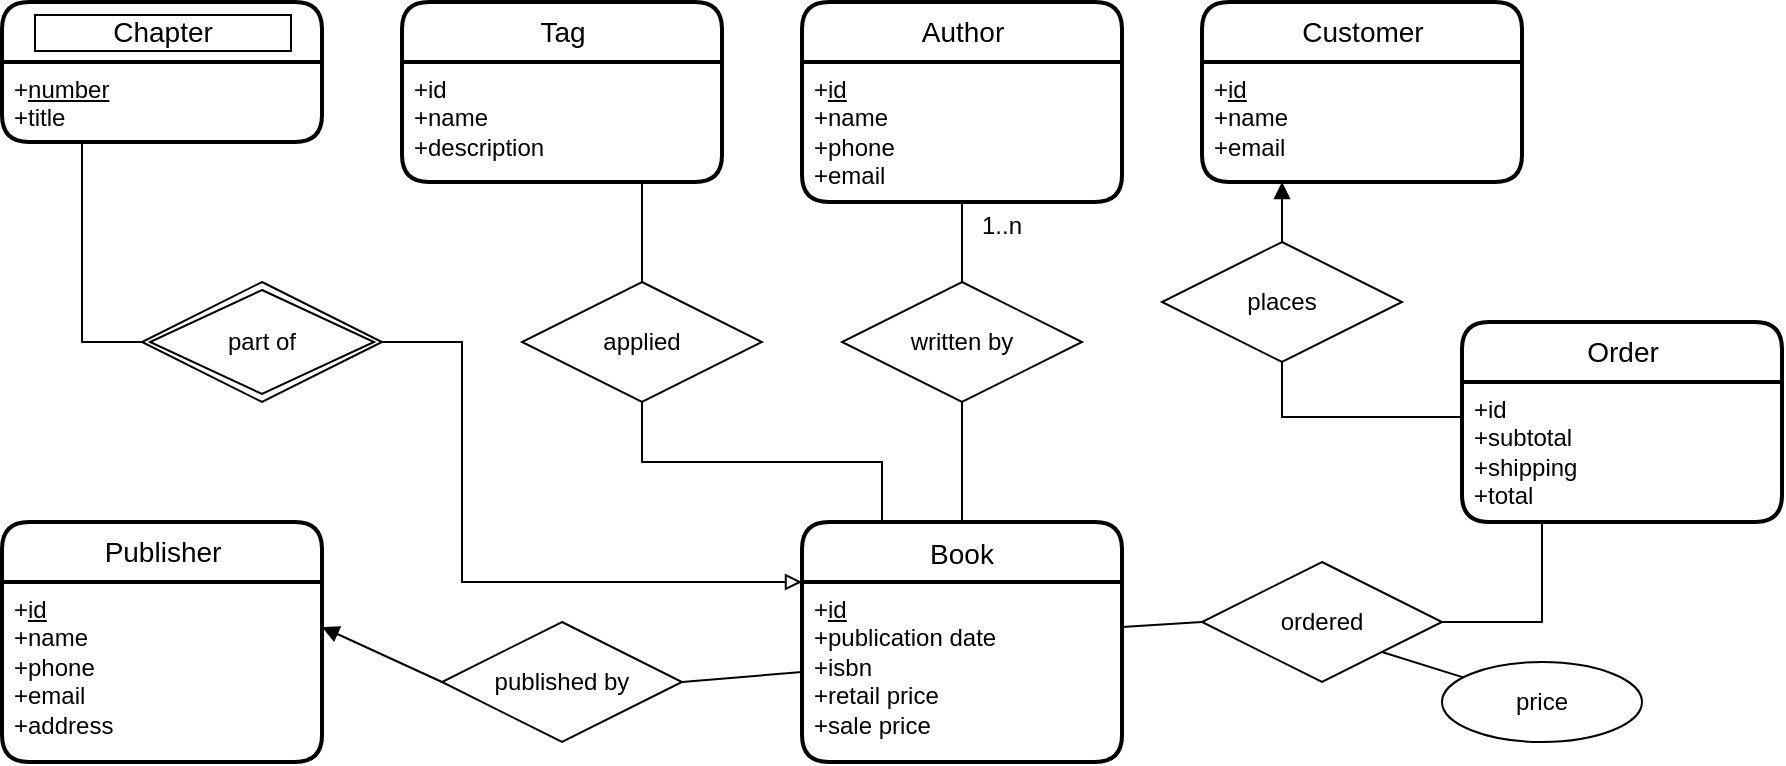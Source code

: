 <mxfile version="16.5.5" type="device"><diagram id="MwO5r6A6BEzm4q-yuw_5" name="Page-1"><mxGraphModel dx="716" dy="419" grid="1" gridSize="10" guides="1" tooltips="1" connect="1" arrows="1" fold="1" page="1" pageScale="1" pageWidth="1100" pageHeight="850" math="0" shadow="0"><root><mxCell id="0"/><mxCell id="1" parent="0"/><mxCell id="J2ZHEj3pPXso72X4drcM-1" value="Book" style="swimlane;childLayout=stackLayout;horizontal=1;startSize=30;horizontalStack=0;rounded=1;fontSize=14;fontStyle=0;strokeWidth=2;resizeParent=0;resizeLast=1;shadow=0;dashed=0;align=center;" parent="1" vertex="1"><mxGeometry x="440" y="300" width="160" height="120" as="geometry"/></mxCell><mxCell id="J2ZHEj3pPXso72X4drcM-2" value="+&lt;u&gt;id&lt;/u&gt;&lt;br&gt;+publication date&lt;br&gt;+isbn&lt;br&gt;+retail price&lt;br&gt;+sale price" style="align=left;strokeColor=none;fillColor=none;spacingLeft=4;fontSize=12;verticalAlign=top;resizable=0;rotatable=0;part=1;html=1;" parent="J2ZHEj3pPXso72X4drcM-1" vertex="1"><mxGeometry y="30" width="160" height="90" as="geometry"/></mxCell><mxCell id="J2ZHEj3pPXso72X4drcM-4" value="Author" style="swimlane;childLayout=stackLayout;horizontal=1;startSize=30;horizontalStack=0;rounded=1;fontSize=14;fontStyle=0;strokeWidth=2;resizeParent=0;resizeLast=1;shadow=0;dashed=0;align=center;html=1;" parent="1" vertex="1"><mxGeometry x="440" y="40" width="160" height="100" as="geometry"/></mxCell><mxCell id="J2ZHEj3pPXso72X4drcM-5" value="+&lt;u&gt;id&lt;/u&gt;&lt;br&gt;+name&lt;br&gt;+phone&lt;br&gt;+email" style="align=left;strokeColor=none;fillColor=none;spacingLeft=4;fontSize=12;verticalAlign=top;resizable=0;rotatable=0;part=1;html=1;" parent="J2ZHEj3pPXso72X4drcM-4" vertex="1"><mxGeometry y="30" width="160" height="70" as="geometry"/></mxCell><mxCell id="J2ZHEj3pPXso72X4drcM-6" value="Publisher" style="swimlane;childLayout=stackLayout;horizontal=1;startSize=30;horizontalStack=0;rounded=1;fontSize=14;fontStyle=0;strokeWidth=2;resizeParent=0;resizeLast=1;shadow=0;dashed=0;align=center;html=1;" parent="1" vertex="1"><mxGeometry x="40" y="300" width="160" height="120" as="geometry"/></mxCell><mxCell id="J2ZHEj3pPXso72X4drcM-7" value="+&lt;u&gt;id&lt;/u&gt;&lt;br&gt;+name&lt;br&gt;+phone&lt;br&gt;+email&lt;br&gt;+address" style="align=left;strokeColor=none;fillColor=none;spacingLeft=4;fontSize=12;verticalAlign=top;resizable=0;rotatable=0;part=1;html=1;" parent="J2ZHEj3pPXso72X4drcM-6" vertex="1"><mxGeometry y="30" width="160" height="90" as="geometry"/></mxCell><mxCell id="J2ZHEj3pPXso72X4drcM-10" style="edgeStyle=none;rounded=0;orthogonalLoop=1;jettySize=auto;html=1;exitX=0.5;exitY=1;exitDx=0;exitDy=0;entryX=0.5;entryY=0;entryDx=0;entryDy=0;endArrow=none;endFill=0;" parent="1" source="J2ZHEj3pPXso72X4drcM-8" target="J2ZHEj3pPXso72X4drcM-1" edge="1"><mxGeometry relative="1" as="geometry"/></mxCell><mxCell id="J2ZHEj3pPXso72X4drcM-8" value="written by" style="shape=rhombus;perimeter=rhombusPerimeter;whiteSpace=wrap;html=1;align=center;" parent="1" vertex="1"><mxGeometry x="460" y="180" width="120" height="60" as="geometry"/></mxCell><mxCell id="J2ZHEj3pPXso72X4drcM-12" style="edgeStyle=none;rounded=0;orthogonalLoop=1;jettySize=auto;html=1;exitX=1;exitY=0.5;exitDx=0;exitDy=0;entryX=0;entryY=0.5;entryDx=0;entryDy=0;endArrow=none;endFill=0;" parent="1" source="J2ZHEj3pPXso72X4drcM-11" target="J2ZHEj3pPXso72X4drcM-2" edge="1"><mxGeometry relative="1" as="geometry"/></mxCell><mxCell id="J2ZHEj3pPXso72X4drcM-13" style="edgeStyle=none;rounded=0;orthogonalLoop=1;jettySize=auto;html=1;exitX=0;exitY=0.5;exitDx=0;exitDy=0;entryX=1;entryY=0.25;entryDx=0;entryDy=0;endArrow=block;endFill=1;" parent="1" source="J2ZHEj3pPXso72X4drcM-11" target="J2ZHEj3pPXso72X4drcM-7" edge="1"><mxGeometry relative="1" as="geometry"/></mxCell><mxCell id="J2ZHEj3pPXso72X4drcM-11" value="published by" style="shape=rhombus;perimeter=rhombusPerimeter;whiteSpace=wrap;html=1;align=center;" parent="1" vertex="1"><mxGeometry x="260" y="350" width="120" height="60" as="geometry"/></mxCell><mxCell id="J2ZHEj3pPXso72X4drcM-14" value="&amp;nbsp; &amp;nbsp; &amp;nbsp; &amp;nbsp; &amp;nbsp; Chapter&amp;nbsp; &amp;nbsp; &amp;nbsp; &amp;nbsp; &amp;nbsp;&amp;nbsp;" style="swimlane;childLayout=stackLayout;horizontal=1;startSize=30;horizontalStack=0;rounded=1;fontSize=14;fontStyle=0;strokeWidth=2;resizeParent=0;resizeLast=1;shadow=0;dashed=0;align=center;html=1;labelBorderColor=#000000;" parent="1" vertex="1"><mxGeometry x="40" y="40" width="160" height="70" as="geometry"/></mxCell><mxCell id="J2ZHEj3pPXso72X4drcM-15" value="+&lt;u&gt;number&lt;/u&gt;&lt;br&gt;+title" style="align=left;strokeColor=none;fillColor=none;spacingLeft=4;fontSize=12;verticalAlign=top;resizable=0;rotatable=0;part=1;html=1;" parent="J2ZHEj3pPXso72X4drcM-14" vertex="1"><mxGeometry y="30" width="160" height="40" as="geometry"/></mxCell><mxCell id="J2ZHEj3pPXso72X4drcM-17" style="edgeStyle=orthogonalEdgeStyle;rounded=0;orthogonalLoop=1;jettySize=auto;html=1;exitX=0;exitY=0.5;exitDx=0;exitDy=0;entryX=0.25;entryY=1;entryDx=0;entryDy=0;endArrow=none;endFill=0;" parent="1" source="J2ZHEj3pPXso72X4drcM-16" target="J2ZHEj3pPXso72X4drcM-15" edge="1"><mxGeometry relative="1" as="geometry"/></mxCell><mxCell id="J2ZHEj3pPXso72X4drcM-18" style="edgeStyle=orthogonalEdgeStyle;rounded=0;orthogonalLoop=1;jettySize=auto;html=1;exitX=1;exitY=0.5;exitDx=0;exitDy=0;entryX=0;entryY=0.25;entryDx=0;entryDy=0;endArrow=block;endFill=0;" parent="1" source="J2ZHEj3pPXso72X4drcM-16" target="J2ZHEj3pPXso72X4drcM-1" edge="1"><mxGeometry relative="1" as="geometry"><Array as="points"><mxPoint x="270" y="210"/><mxPoint x="270" y="330"/></Array></mxGeometry></mxCell><mxCell id="J2ZHEj3pPXso72X4drcM-16" value="part of" style="shape=rhombus;double=1;perimeter=rhombusPerimeter;whiteSpace=wrap;html=1;align=center;" parent="1" vertex="1"><mxGeometry x="110" y="180" width="120" height="60" as="geometry"/></mxCell><mxCell id="J2ZHEj3pPXso72X4drcM-19" value="Tag" style="swimlane;childLayout=stackLayout;horizontal=1;startSize=30;horizontalStack=0;rounded=1;fontSize=14;fontStyle=0;strokeWidth=2;resizeParent=0;resizeLast=1;shadow=0;dashed=0;align=center;html=1;" parent="1" vertex="1"><mxGeometry x="240" y="40" width="160" height="90" as="geometry"/></mxCell><mxCell id="J2ZHEj3pPXso72X4drcM-20" value="+id&lt;br&gt;+name&lt;br&gt;+description" style="align=left;strokeColor=none;fillColor=none;spacingLeft=4;fontSize=12;verticalAlign=top;resizable=0;rotatable=0;part=1;html=1;" parent="J2ZHEj3pPXso72X4drcM-19" vertex="1"><mxGeometry y="30" width="160" height="60" as="geometry"/></mxCell><mxCell id="J2ZHEj3pPXso72X4drcM-22" style="rounded=0;orthogonalLoop=1;jettySize=auto;html=1;exitX=0.5;exitY=0;exitDx=0;exitDy=0;entryX=0.75;entryY=1;entryDx=0;entryDy=0;endArrow=none;endFill=0;" parent="1" source="J2ZHEj3pPXso72X4drcM-21" target="J2ZHEj3pPXso72X4drcM-20" edge="1"><mxGeometry relative="1" as="geometry"/></mxCell><mxCell id="J2ZHEj3pPXso72X4drcM-23" style="edgeStyle=orthogonalEdgeStyle;rounded=0;orthogonalLoop=1;jettySize=auto;html=1;exitX=0.5;exitY=1;exitDx=0;exitDy=0;entryX=0.25;entryY=0;entryDx=0;entryDy=0;endArrow=none;endFill=0;" parent="1" source="J2ZHEj3pPXso72X4drcM-21" target="J2ZHEj3pPXso72X4drcM-1" edge="1"><mxGeometry relative="1" as="geometry"/></mxCell><mxCell id="J2ZHEj3pPXso72X4drcM-21" value="applied" style="shape=rhombus;perimeter=rhombusPerimeter;whiteSpace=wrap;html=1;align=center;" parent="1" vertex="1"><mxGeometry x="300" y="180" width="120" height="60" as="geometry"/></mxCell><mxCell id="J2ZHEj3pPXso72X4drcM-24" value="Customer" style="swimlane;childLayout=stackLayout;horizontal=1;startSize=30;horizontalStack=0;rounded=1;fontSize=14;fontStyle=0;strokeWidth=2;resizeParent=0;resizeLast=1;shadow=0;dashed=0;align=center;html=1;" parent="1" vertex="1"><mxGeometry x="640" y="40" width="160" height="90" as="geometry"/></mxCell><mxCell id="J2ZHEj3pPXso72X4drcM-25" value="+&lt;u&gt;id&lt;/u&gt;&lt;br&gt;+name&lt;br&gt;+email" style="align=left;strokeColor=none;fillColor=none;spacingLeft=4;fontSize=12;verticalAlign=top;resizable=0;rotatable=0;part=1;html=1;" parent="J2ZHEj3pPXso72X4drcM-24" vertex="1"><mxGeometry y="30" width="160" height="60" as="geometry"/></mxCell><mxCell id="J2ZHEj3pPXso72X4drcM-35" style="edgeStyle=orthogonalEdgeStyle;rounded=0;orthogonalLoop=1;jettySize=auto;html=1;exitX=1;exitY=0.5;exitDx=0;exitDy=0;entryX=0.25;entryY=1;entryDx=0;entryDy=0;endArrow=none;endFill=0;" parent="1" source="J2ZHEj3pPXso72X4drcM-27" target="J2ZHEj3pPXso72X4drcM-31" edge="1"><mxGeometry relative="1" as="geometry"/></mxCell><mxCell id="J2ZHEj3pPXso72X4drcM-36" style="rounded=0;orthogonalLoop=1;jettySize=auto;html=1;exitX=0;exitY=0.5;exitDx=0;exitDy=0;entryX=1;entryY=0.25;entryDx=0;entryDy=0;endArrow=none;endFill=0;" parent="1" source="J2ZHEj3pPXso72X4drcM-27" target="J2ZHEj3pPXso72X4drcM-2" edge="1"><mxGeometry relative="1" as="geometry"/></mxCell><mxCell id="J2ZHEj3pPXso72X4drcM-27" value="ordered" style="shape=rhombus;perimeter=rhombusPerimeter;whiteSpace=wrap;html=1;align=center;" parent="1" vertex="1"><mxGeometry x="640" y="320" width="120" height="60" as="geometry"/></mxCell><mxCell id="J2ZHEj3pPXso72X4drcM-30" value="Order" style="swimlane;childLayout=stackLayout;horizontal=1;startSize=30;horizontalStack=0;rounded=1;fontSize=14;fontStyle=0;strokeWidth=2;resizeParent=0;resizeLast=1;shadow=0;dashed=0;align=center;html=1;" parent="1" vertex="1"><mxGeometry x="770" y="200" width="160" height="100" as="geometry"/></mxCell><mxCell id="J2ZHEj3pPXso72X4drcM-31" value="+id&lt;br&gt;+subtotal&lt;br&gt;+shipping&lt;br&gt;+total" style="align=left;strokeColor=none;fillColor=none;spacingLeft=4;fontSize=12;verticalAlign=top;resizable=0;rotatable=0;part=1;html=1;" parent="J2ZHEj3pPXso72X4drcM-30" vertex="1"><mxGeometry y="30" width="160" height="70" as="geometry"/></mxCell><mxCell id="J2ZHEj3pPXso72X4drcM-33" style="rounded=0;orthogonalLoop=1;jettySize=auto;html=1;exitX=0.5;exitY=1;exitDx=0;exitDy=0;entryX=0;entryY=0.25;entryDx=0;entryDy=0;endArrow=none;endFill=0;edgeStyle=orthogonalEdgeStyle;" parent="1" source="J2ZHEj3pPXso72X4drcM-32" target="J2ZHEj3pPXso72X4drcM-31" edge="1"><mxGeometry relative="1" as="geometry"/></mxCell><mxCell id="J2ZHEj3pPXso72X4drcM-34" style="rounded=0;orthogonalLoop=1;jettySize=auto;html=1;exitX=0.5;exitY=0;exitDx=0;exitDy=0;entryX=0.25;entryY=1;entryDx=0;entryDy=0;endArrow=block;endFill=1;" parent="1" source="J2ZHEj3pPXso72X4drcM-32" target="J2ZHEj3pPXso72X4drcM-25" edge="1"><mxGeometry relative="1" as="geometry"/></mxCell><mxCell id="J2ZHEj3pPXso72X4drcM-32" value="places" style="shape=rhombus;perimeter=rhombusPerimeter;whiteSpace=wrap;html=1;align=center;" parent="1" vertex="1"><mxGeometry x="620" y="160" width="120" height="60" as="geometry"/></mxCell><mxCell id="J2ZHEj3pPXso72X4drcM-38" value="" style="edgeStyle=none;rounded=0;orthogonalLoop=1;jettySize=auto;html=1;endArrow=none;endFill=0;entryX=1;entryY=1;entryDx=0;entryDy=0;" parent="1" source="J2ZHEj3pPXso72X4drcM-37" target="J2ZHEj3pPXso72X4drcM-27" edge="1"><mxGeometry relative="1" as="geometry"/></mxCell><mxCell id="J2ZHEj3pPXso72X4drcM-37" value="price" style="ellipse;whiteSpace=wrap;html=1;align=center;" parent="1" vertex="1"><mxGeometry x="760" y="370" width="100" height="40" as="geometry"/></mxCell><mxCell id="Hgbrap4xjFBxpCf1OVIh-3" value="" style="endArrow=none;html=1;rounded=0;entryX=0.5;entryY=1;entryDx=0;entryDy=0;exitX=0.5;exitY=0;exitDx=0;exitDy=0;" edge="1" parent="1" source="J2ZHEj3pPXso72X4drcM-8" target="J2ZHEj3pPXso72X4drcM-5"><mxGeometry relative="1" as="geometry"><mxPoint x="430" y="160" as="sourcePoint"/><mxPoint x="590" y="160" as="targetPoint"/></mxGeometry></mxCell><mxCell id="Hgbrap4xjFBxpCf1OVIh-4" value="1..n" style="resizable=0;html=1;align=right;verticalAlign=bottom;" connectable="0" vertex="1" parent="Hgbrap4xjFBxpCf1OVIh-3"><mxGeometry x="1" relative="1" as="geometry"><mxPoint x="30" y="20" as="offset"/></mxGeometry></mxCell></root></mxGraphModel></diagram></mxfile>
